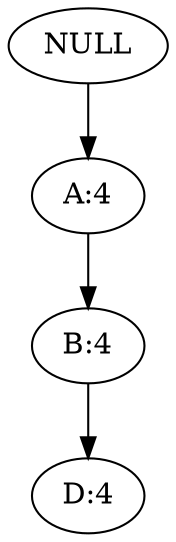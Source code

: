 digraph G {
	NULL -> A -> B -> D;

	A [ label = "A:4" ];
	B [ label = "B:4" ];
	D [ label = "D:4" ];
}
